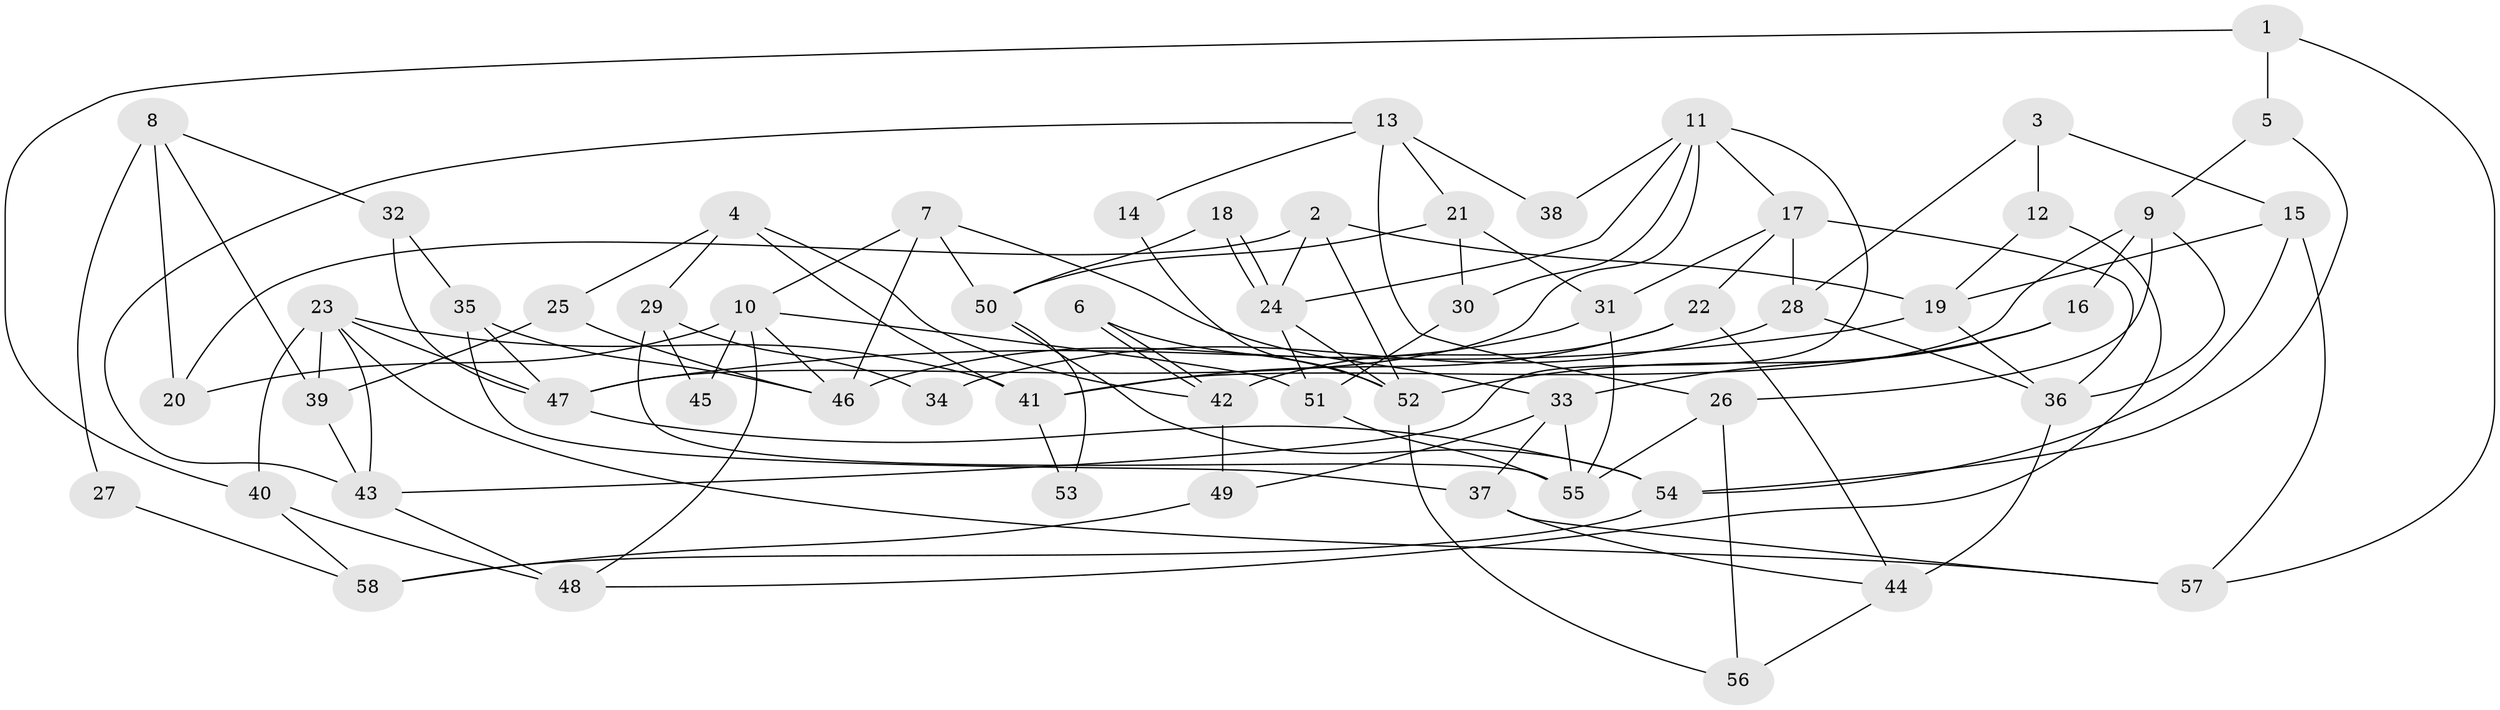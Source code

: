 // coarse degree distribution, {3: 0.06896551724137931, 5: 0.3103448275862069, 2: 0.1724137931034483, 4: 0.2413793103448276, 6: 0.06896551724137931, 7: 0.06896551724137931, 9: 0.034482758620689655, 8: 0.034482758620689655}
// Generated by graph-tools (version 1.1) at 2025/55/03/04/25 21:55:21]
// undirected, 58 vertices, 116 edges
graph export_dot {
graph [start="1"]
  node [color=gray90,style=filled];
  1;
  2;
  3;
  4;
  5;
  6;
  7;
  8;
  9;
  10;
  11;
  12;
  13;
  14;
  15;
  16;
  17;
  18;
  19;
  20;
  21;
  22;
  23;
  24;
  25;
  26;
  27;
  28;
  29;
  30;
  31;
  32;
  33;
  34;
  35;
  36;
  37;
  38;
  39;
  40;
  41;
  42;
  43;
  44;
  45;
  46;
  47;
  48;
  49;
  50;
  51;
  52;
  53;
  54;
  55;
  56;
  57;
  58;
  1 -- 40;
  1 -- 57;
  1 -- 5;
  2 -- 24;
  2 -- 52;
  2 -- 19;
  2 -- 20;
  3 -- 15;
  3 -- 12;
  3 -- 28;
  4 -- 41;
  4 -- 42;
  4 -- 25;
  4 -- 29;
  5 -- 9;
  5 -- 54;
  6 -- 52;
  6 -- 42;
  6 -- 42;
  7 -- 46;
  7 -- 50;
  7 -- 10;
  7 -- 33;
  8 -- 32;
  8 -- 39;
  8 -- 20;
  8 -- 27;
  9 -- 41;
  9 -- 36;
  9 -- 16;
  9 -- 26;
  10 -- 20;
  10 -- 45;
  10 -- 46;
  10 -- 48;
  10 -- 51;
  11 -- 47;
  11 -- 24;
  11 -- 17;
  11 -- 30;
  11 -- 38;
  11 -- 43;
  12 -- 48;
  12 -- 19;
  13 -- 26;
  13 -- 43;
  13 -- 14;
  13 -- 21;
  13 -- 38;
  14 -- 52;
  15 -- 54;
  15 -- 19;
  15 -- 57;
  16 -- 33;
  16 -- 52;
  17 -- 36;
  17 -- 22;
  17 -- 28;
  17 -- 31;
  18 -- 50;
  18 -- 24;
  18 -- 24;
  19 -- 47;
  19 -- 36;
  21 -- 31;
  21 -- 30;
  21 -- 50;
  22 -- 44;
  22 -- 41;
  22 -- 42;
  23 -- 40;
  23 -- 57;
  23 -- 39;
  23 -- 41;
  23 -- 43;
  23 -- 47;
  24 -- 51;
  24 -- 52;
  25 -- 39;
  25 -- 46;
  26 -- 55;
  26 -- 56;
  27 -- 58;
  28 -- 34;
  28 -- 36;
  29 -- 55;
  29 -- 34;
  29 -- 45;
  30 -- 51;
  31 -- 46;
  31 -- 55;
  32 -- 35;
  32 -- 47;
  33 -- 55;
  33 -- 37;
  33 -- 49;
  35 -- 46;
  35 -- 37;
  35 -- 47;
  36 -- 44;
  37 -- 44;
  37 -- 57;
  39 -- 43;
  40 -- 48;
  40 -- 58;
  41 -- 53;
  42 -- 49;
  43 -- 48;
  44 -- 56;
  47 -- 54;
  49 -- 58;
  50 -- 54;
  50 -- 53;
  51 -- 55;
  52 -- 56;
  54 -- 58;
}
